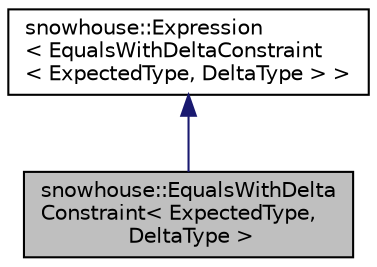 digraph "snowhouse::EqualsWithDeltaConstraint&lt; ExpectedType, DeltaType &gt;"
{
 // INTERACTIVE_SVG=YES
  edge [fontname="Helvetica",fontsize="10",labelfontname="Helvetica",labelfontsize="10"];
  node [fontname="Helvetica",fontsize="10",shape=record];
  Node2 [label="snowhouse::EqualsWithDelta\lConstraint\< ExpectedType,\l DeltaType \>",height=0.2,width=0.4,color="black", fillcolor="grey75", style="filled", fontcolor="black"];
  Node3 -> Node2 [dir="back",color="midnightblue",fontsize="10",style="solid",fontname="Helvetica"];
  Node3 [label="snowhouse::Expression\l\< EqualsWithDeltaConstraint\l\< ExpectedType, DeltaType \> \>",height=0.2,width=0.4,color="black", fillcolor="white", style="filled",URL="$structsnowhouse_1_1Expression.html"];
}
